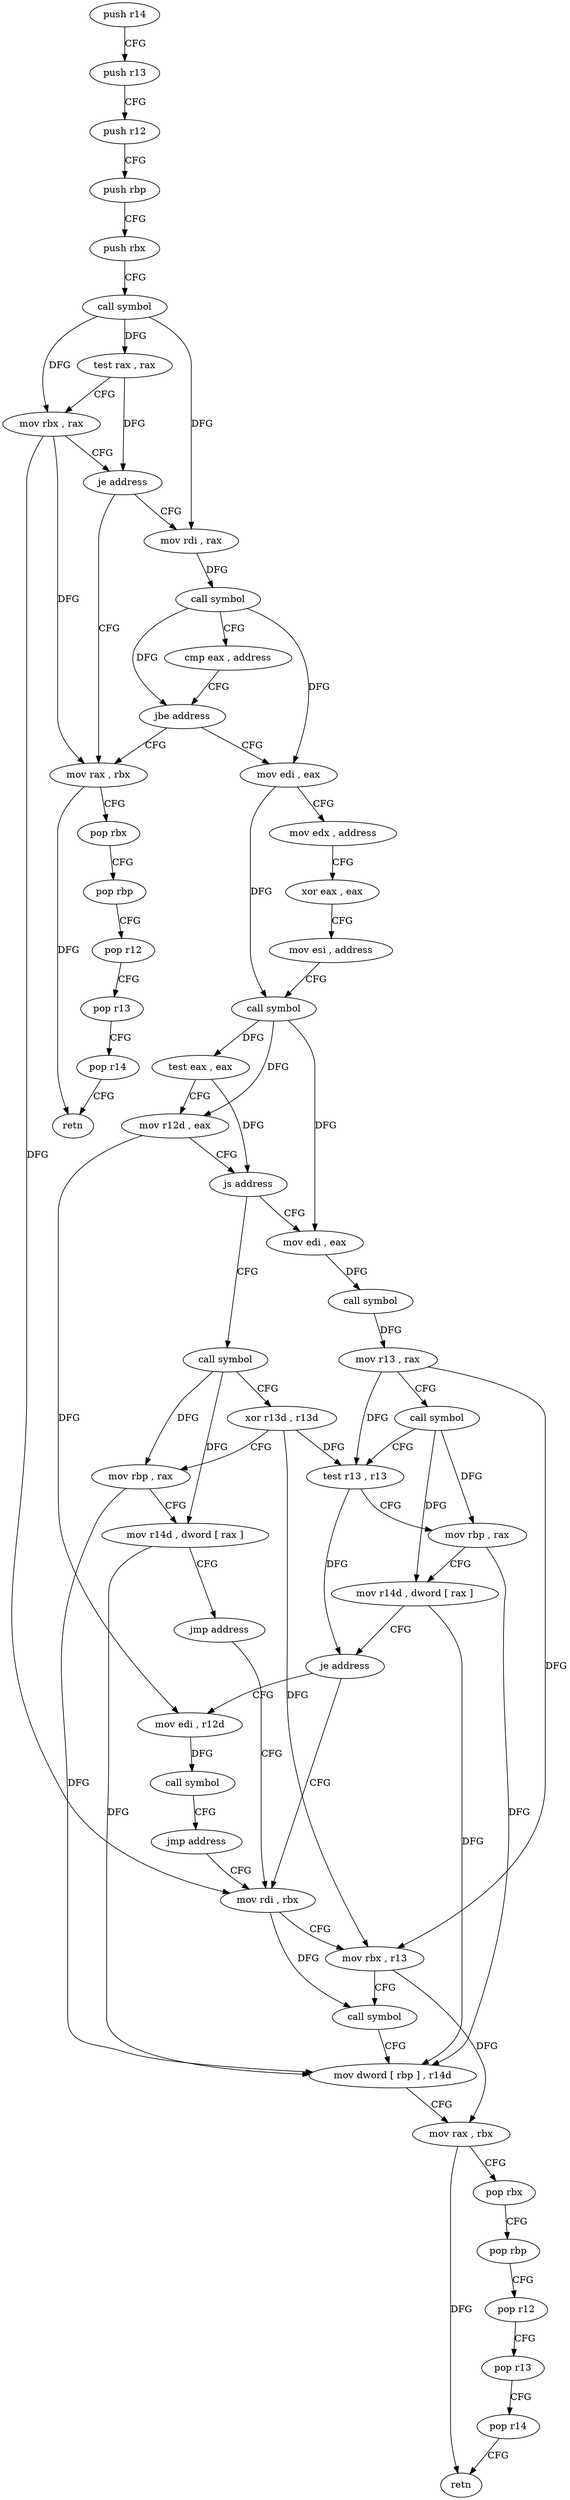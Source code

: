 digraph "func" {
"4268272" [label = "push r14" ]
"4268274" [label = "push r13" ]
"4268276" [label = "push r12" ]
"4268278" [label = "push rbp" ]
"4268279" [label = "push rbx" ]
"4268280" [label = "call symbol" ]
"4268285" [label = "test rax , rax" ]
"4268288" [label = "mov rbx , rax" ]
"4268291" [label = "je address" ]
"4268306" [label = "mov rax , rbx" ]
"4268293" [label = "mov rdi , rax" ]
"4268309" [label = "pop rbx" ]
"4268310" [label = "pop rbp" ]
"4268311" [label = "pop r12" ]
"4268313" [label = "pop r13" ]
"4268315" [label = "pop r14" ]
"4268317" [label = "retn" ]
"4268296" [label = "call symbol" ]
"4268301" [label = "cmp eax , address" ]
"4268304" [label = "jbe address" ]
"4268320" [label = "mov edi , eax" ]
"4268322" [label = "mov edx , address" ]
"4268327" [label = "xor eax , eax" ]
"4268329" [label = "mov esi , address" ]
"4268334" [label = "call symbol" ]
"4268339" [label = "test eax , eax" ]
"4268341" [label = "mov r12d , eax" ]
"4268344" [label = "js address" ]
"4268400" [label = "call symbol" ]
"4268346" [label = "mov edi , eax" ]
"4268405" [label = "xor r13d , r13d" ]
"4268408" [label = "mov rbp , rax" ]
"4268411" [label = "mov r14d , dword [ rax ]" ]
"4268414" [label = "jmp address" ]
"4268372" [label = "mov rdi , rbx" ]
"4268348" [label = "call symbol" ]
"4268353" [label = "mov r13 , rax" ]
"4268356" [label = "call symbol" ]
"4268361" [label = "test r13 , r13" ]
"4268364" [label = "mov rbp , rax" ]
"4268367" [label = "mov r14d , dword [ rax ]" ]
"4268370" [label = "je address" ]
"4268416" [label = "mov edi , r12d" ]
"4268375" [label = "mov rbx , r13" ]
"4268378" [label = "call symbol" ]
"4268383" [label = "mov dword [ rbp ] , r14d" ]
"4268387" [label = "mov rax , rbx" ]
"4268390" [label = "pop rbx" ]
"4268391" [label = "pop rbp" ]
"4268392" [label = "pop r12" ]
"4268394" [label = "pop r13" ]
"4268396" [label = "pop r14" ]
"4268398" [label = "retn" ]
"4268419" [label = "call symbol" ]
"4268424" [label = "jmp address" ]
"4268272" -> "4268274" [ label = "CFG" ]
"4268274" -> "4268276" [ label = "CFG" ]
"4268276" -> "4268278" [ label = "CFG" ]
"4268278" -> "4268279" [ label = "CFG" ]
"4268279" -> "4268280" [ label = "CFG" ]
"4268280" -> "4268285" [ label = "DFG" ]
"4268280" -> "4268288" [ label = "DFG" ]
"4268280" -> "4268293" [ label = "DFG" ]
"4268285" -> "4268288" [ label = "CFG" ]
"4268285" -> "4268291" [ label = "DFG" ]
"4268288" -> "4268291" [ label = "CFG" ]
"4268288" -> "4268306" [ label = "DFG" ]
"4268288" -> "4268372" [ label = "DFG" ]
"4268291" -> "4268306" [ label = "CFG" ]
"4268291" -> "4268293" [ label = "CFG" ]
"4268306" -> "4268309" [ label = "CFG" ]
"4268306" -> "4268317" [ label = "DFG" ]
"4268293" -> "4268296" [ label = "DFG" ]
"4268309" -> "4268310" [ label = "CFG" ]
"4268310" -> "4268311" [ label = "CFG" ]
"4268311" -> "4268313" [ label = "CFG" ]
"4268313" -> "4268315" [ label = "CFG" ]
"4268315" -> "4268317" [ label = "CFG" ]
"4268296" -> "4268301" [ label = "CFG" ]
"4268296" -> "4268304" [ label = "DFG" ]
"4268296" -> "4268320" [ label = "DFG" ]
"4268301" -> "4268304" [ label = "CFG" ]
"4268304" -> "4268320" [ label = "CFG" ]
"4268304" -> "4268306" [ label = "CFG" ]
"4268320" -> "4268322" [ label = "CFG" ]
"4268320" -> "4268334" [ label = "DFG" ]
"4268322" -> "4268327" [ label = "CFG" ]
"4268327" -> "4268329" [ label = "CFG" ]
"4268329" -> "4268334" [ label = "CFG" ]
"4268334" -> "4268339" [ label = "DFG" ]
"4268334" -> "4268341" [ label = "DFG" ]
"4268334" -> "4268346" [ label = "DFG" ]
"4268339" -> "4268341" [ label = "CFG" ]
"4268339" -> "4268344" [ label = "DFG" ]
"4268341" -> "4268344" [ label = "CFG" ]
"4268341" -> "4268416" [ label = "DFG" ]
"4268344" -> "4268400" [ label = "CFG" ]
"4268344" -> "4268346" [ label = "CFG" ]
"4268400" -> "4268405" [ label = "CFG" ]
"4268400" -> "4268408" [ label = "DFG" ]
"4268400" -> "4268411" [ label = "DFG" ]
"4268346" -> "4268348" [ label = "DFG" ]
"4268405" -> "4268408" [ label = "CFG" ]
"4268405" -> "4268361" [ label = "DFG" ]
"4268405" -> "4268375" [ label = "DFG" ]
"4268408" -> "4268411" [ label = "CFG" ]
"4268408" -> "4268383" [ label = "DFG" ]
"4268411" -> "4268414" [ label = "CFG" ]
"4268411" -> "4268383" [ label = "DFG" ]
"4268414" -> "4268372" [ label = "CFG" ]
"4268372" -> "4268375" [ label = "CFG" ]
"4268372" -> "4268378" [ label = "DFG" ]
"4268348" -> "4268353" [ label = "DFG" ]
"4268353" -> "4268356" [ label = "CFG" ]
"4268353" -> "4268361" [ label = "DFG" ]
"4268353" -> "4268375" [ label = "DFG" ]
"4268356" -> "4268361" [ label = "CFG" ]
"4268356" -> "4268364" [ label = "DFG" ]
"4268356" -> "4268367" [ label = "DFG" ]
"4268361" -> "4268364" [ label = "CFG" ]
"4268361" -> "4268370" [ label = "DFG" ]
"4268364" -> "4268367" [ label = "CFG" ]
"4268364" -> "4268383" [ label = "DFG" ]
"4268367" -> "4268370" [ label = "CFG" ]
"4268367" -> "4268383" [ label = "DFG" ]
"4268370" -> "4268416" [ label = "CFG" ]
"4268370" -> "4268372" [ label = "CFG" ]
"4268416" -> "4268419" [ label = "DFG" ]
"4268375" -> "4268378" [ label = "CFG" ]
"4268375" -> "4268387" [ label = "DFG" ]
"4268378" -> "4268383" [ label = "CFG" ]
"4268383" -> "4268387" [ label = "CFG" ]
"4268387" -> "4268390" [ label = "CFG" ]
"4268387" -> "4268398" [ label = "DFG" ]
"4268390" -> "4268391" [ label = "CFG" ]
"4268391" -> "4268392" [ label = "CFG" ]
"4268392" -> "4268394" [ label = "CFG" ]
"4268394" -> "4268396" [ label = "CFG" ]
"4268396" -> "4268398" [ label = "CFG" ]
"4268419" -> "4268424" [ label = "CFG" ]
"4268424" -> "4268372" [ label = "CFG" ]
}
